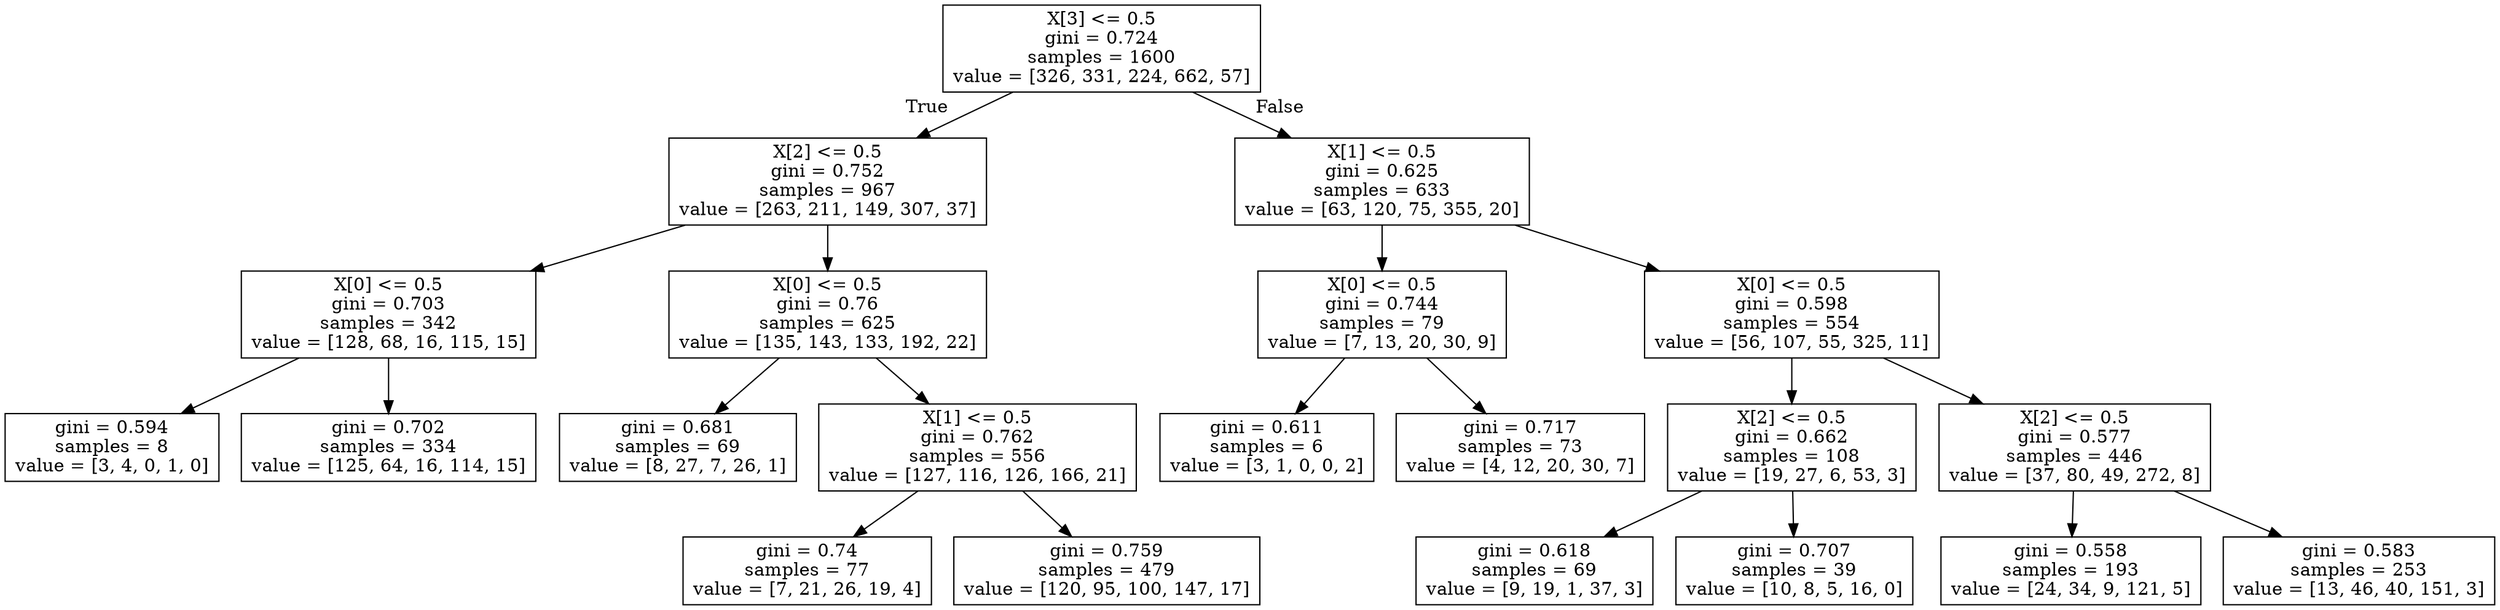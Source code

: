 digraph Tree {
node [shape=box] ;
0 [label="X[3] <= 0.5\ngini = 0.724\nsamples = 1600\nvalue = [326, 331, 224, 662, 57]"] ;
1 [label="X[2] <= 0.5\ngini = 0.752\nsamples = 967\nvalue = [263, 211, 149, 307, 37]"] ;
0 -> 1 [labeldistance=2.5, labelangle=45, headlabel="True"] ;
2 [label="X[0] <= 0.5\ngini = 0.703\nsamples = 342\nvalue = [128, 68, 16, 115, 15]"] ;
1 -> 2 ;
3 [label="gini = 0.594\nsamples = 8\nvalue = [3, 4, 0, 1, 0]"] ;
2 -> 3 ;
4 [label="gini = 0.702\nsamples = 334\nvalue = [125, 64, 16, 114, 15]"] ;
2 -> 4 ;
5 [label="X[0] <= 0.5\ngini = 0.76\nsamples = 625\nvalue = [135, 143, 133, 192, 22]"] ;
1 -> 5 ;
6 [label="gini = 0.681\nsamples = 69\nvalue = [8, 27, 7, 26, 1]"] ;
5 -> 6 ;
7 [label="X[1] <= 0.5\ngini = 0.762\nsamples = 556\nvalue = [127, 116, 126, 166, 21]"] ;
5 -> 7 ;
8 [label="gini = 0.74\nsamples = 77\nvalue = [7, 21, 26, 19, 4]"] ;
7 -> 8 ;
9 [label="gini = 0.759\nsamples = 479\nvalue = [120, 95, 100, 147, 17]"] ;
7 -> 9 ;
10 [label="X[1] <= 0.5\ngini = 0.625\nsamples = 633\nvalue = [63, 120, 75, 355, 20]"] ;
0 -> 10 [labeldistance=2.5, labelangle=-45, headlabel="False"] ;
11 [label="X[0] <= 0.5\ngini = 0.744\nsamples = 79\nvalue = [7, 13, 20, 30, 9]"] ;
10 -> 11 ;
12 [label="gini = 0.611\nsamples = 6\nvalue = [3, 1, 0, 0, 2]"] ;
11 -> 12 ;
13 [label="gini = 0.717\nsamples = 73\nvalue = [4, 12, 20, 30, 7]"] ;
11 -> 13 ;
14 [label="X[0] <= 0.5\ngini = 0.598\nsamples = 554\nvalue = [56, 107, 55, 325, 11]"] ;
10 -> 14 ;
15 [label="X[2] <= 0.5\ngini = 0.662\nsamples = 108\nvalue = [19, 27, 6, 53, 3]"] ;
14 -> 15 ;
16 [label="gini = 0.618\nsamples = 69\nvalue = [9, 19, 1, 37, 3]"] ;
15 -> 16 ;
17 [label="gini = 0.707\nsamples = 39\nvalue = [10, 8, 5, 16, 0]"] ;
15 -> 17 ;
18 [label="X[2] <= 0.5\ngini = 0.577\nsamples = 446\nvalue = [37, 80, 49, 272, 8]"] ;
14 -> 18 ;
19 [label="gini = 0.558\nsamples = 193\nvalue = [24, 34, 9, 121, 5]"] ;
18 -> 19 ;
20 [label="gini = 0.583\nsamples = 253\nvalue = [13, 46, 40, 151, 3]"] ;
18 -> 20 ;
}